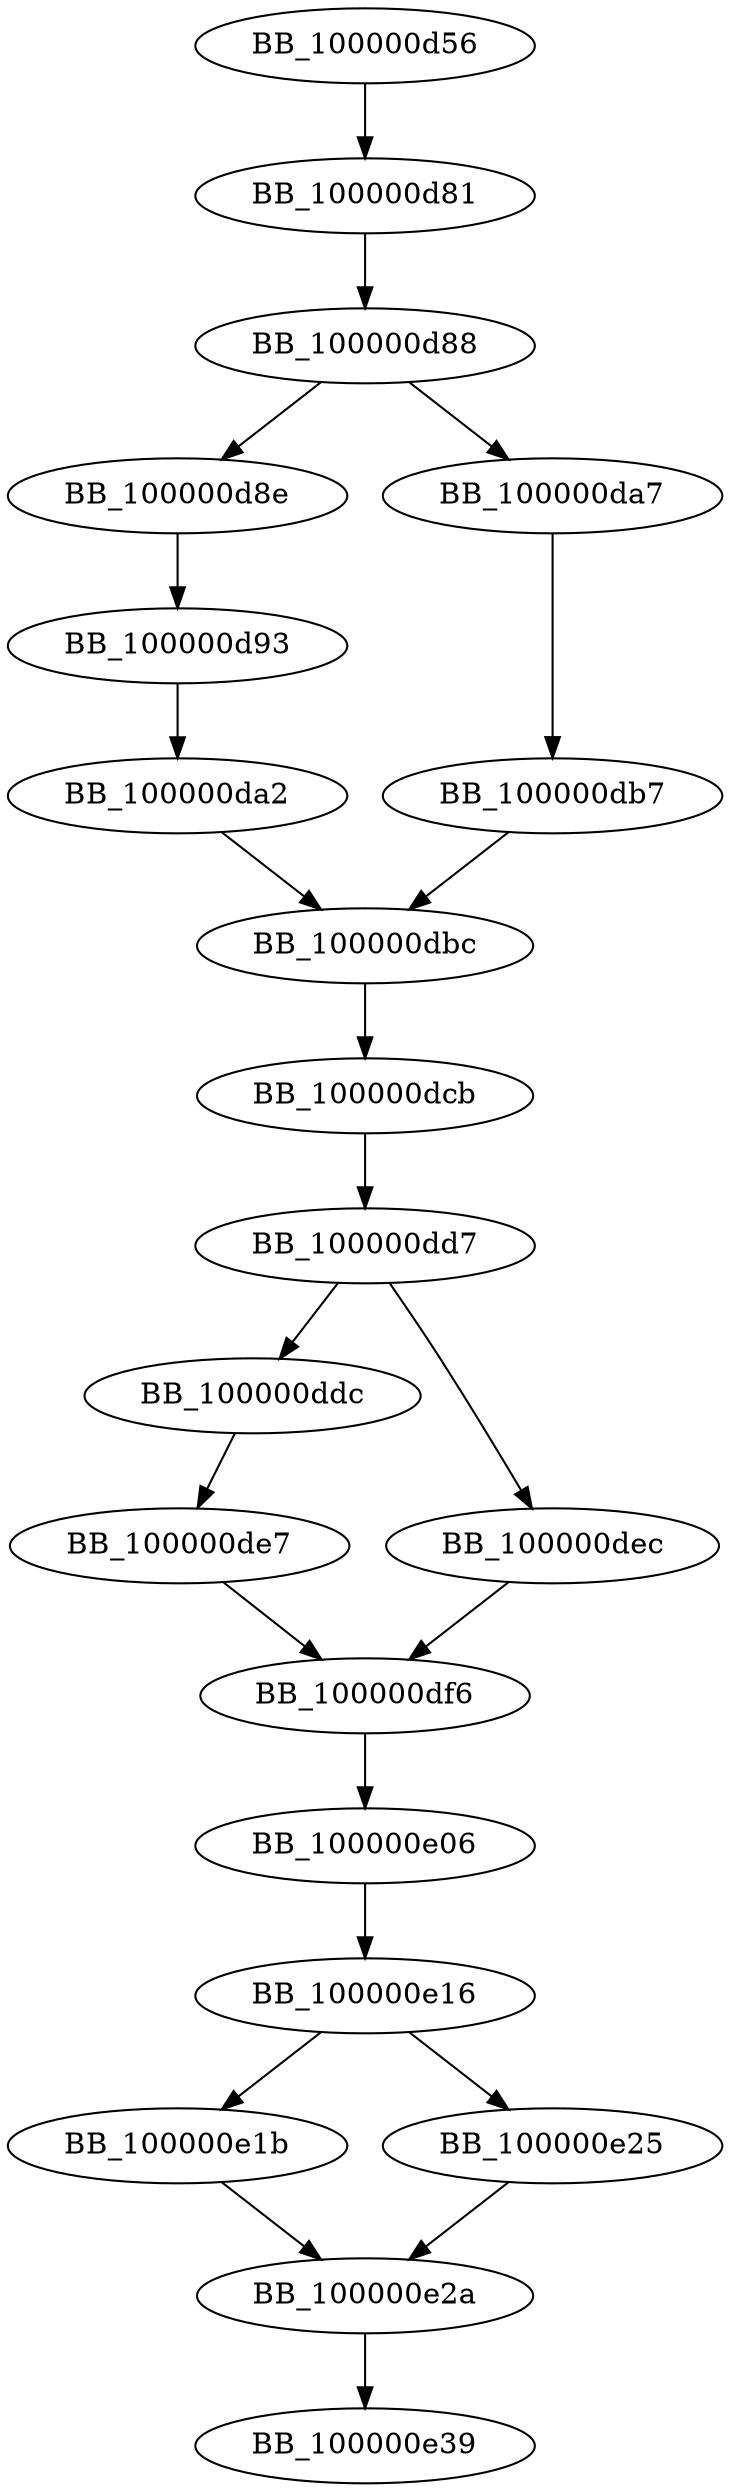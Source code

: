 DiGraph __ZN6Parser5inIntEi{
BB_100000d56->BB_100000d81
BB_100000d81->BB_100000d88
BB_100000d88->BB_100000d8e
BB_100000d88->BB_100000da7
BB_100000d8e->BB_100000d93
BB_100000d93->BB_100000da2
BB_100000da2->BB_100000dbc
BB_100000da7->BB_100000db7
BB_100000db7->BB_100000dbc
BB_100000dbc->BB_100000dcb
BB_100000dcb->BB_100000dd7
BB_100000dd7->BB_100000ddc
BB_100000dd7->BB_100000dec
BB_100000ddc->BB_100000de7
BB_100000de7->BB_100000df6
BB_100000dec->BB_100000df6
BB_100000df6->BB_100000e06
BB_100000e06->BB_100000e16
BB_100000e16->BB_100000e1b
BB_100000e16->BB_100000e25
BB_100000e1b->BB_100000e2a
BB_100000e25->BB_100000e2a
BB_100000e2a->BB_100000e39
}
